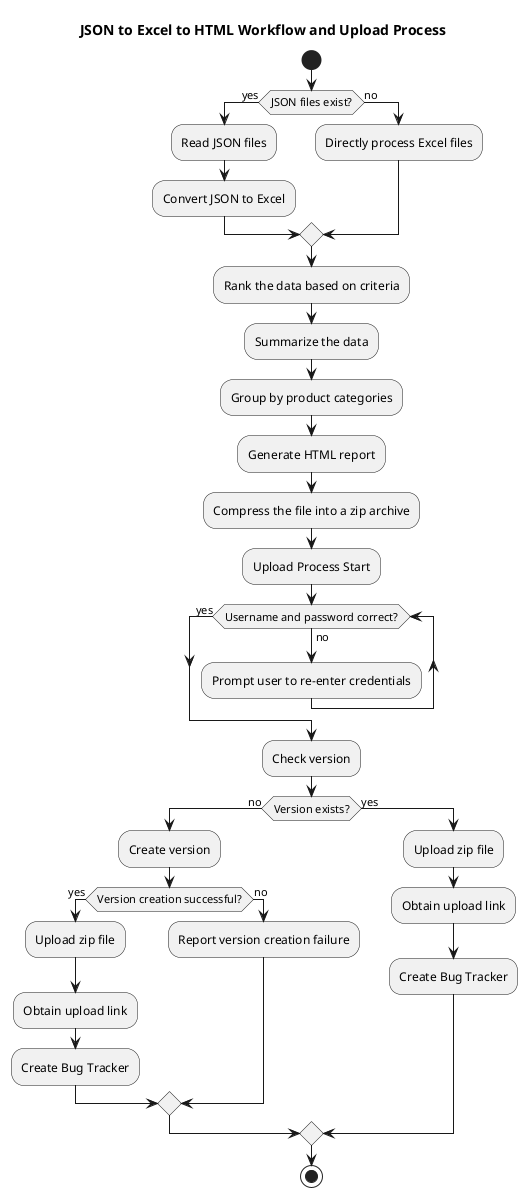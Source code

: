 @startuml CVE3000_Data_Processing_Workflow
title JSON to Excel to HTML Workflow and Upload Process

start
if (JSON files exist?) then (yes)
    :Read JSON files;
    :Convert JSON to Excel;
else (no)
    :Directly process Excel files;
endif
:Rank the data based on criteria;
:Summarize the data;
:Group by product categories;
:Generate HTML report;
:Compress the file into a zip archive;

:Upload Process Start;
while (Username and password correct?) is (no)
    :Prompt user to re-enter credentials;
endwhile (yes)
:Check version;
if (Version exists?) then (no)
    :Create version;
    if (Version creation successful?) then (yes)
        :Upload zip file;
        :Obtain upload link;
        :Create Bug Tracker;
    else (no)
        :Report version creation failure;
    endif
else (yes)
    :Upload zip file;
    :Obtain upload link;
    :Create Bug Tracker;
endif

stop
@enduml
